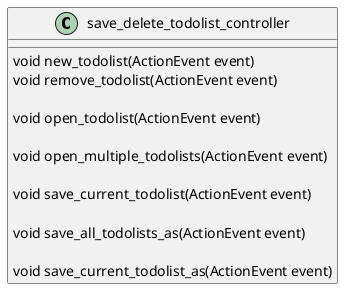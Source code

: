 @startuml
'https://plantuml.com/sequence-diagram

class save_delete_todolist_controller {
    void new_todolist(ActionEvent event)


    void remove_todolist(ActionEvent event)

    void open_todolist(ActionEvent event)

    void open_multiple_todolists(ActionEvent event)

    void save_current_todolist(ActionEvent event)

    void save_all_todolists_as(ActionEvent event)

    void save_current_todolist_as(ActionEvent event)
}


@enduml
